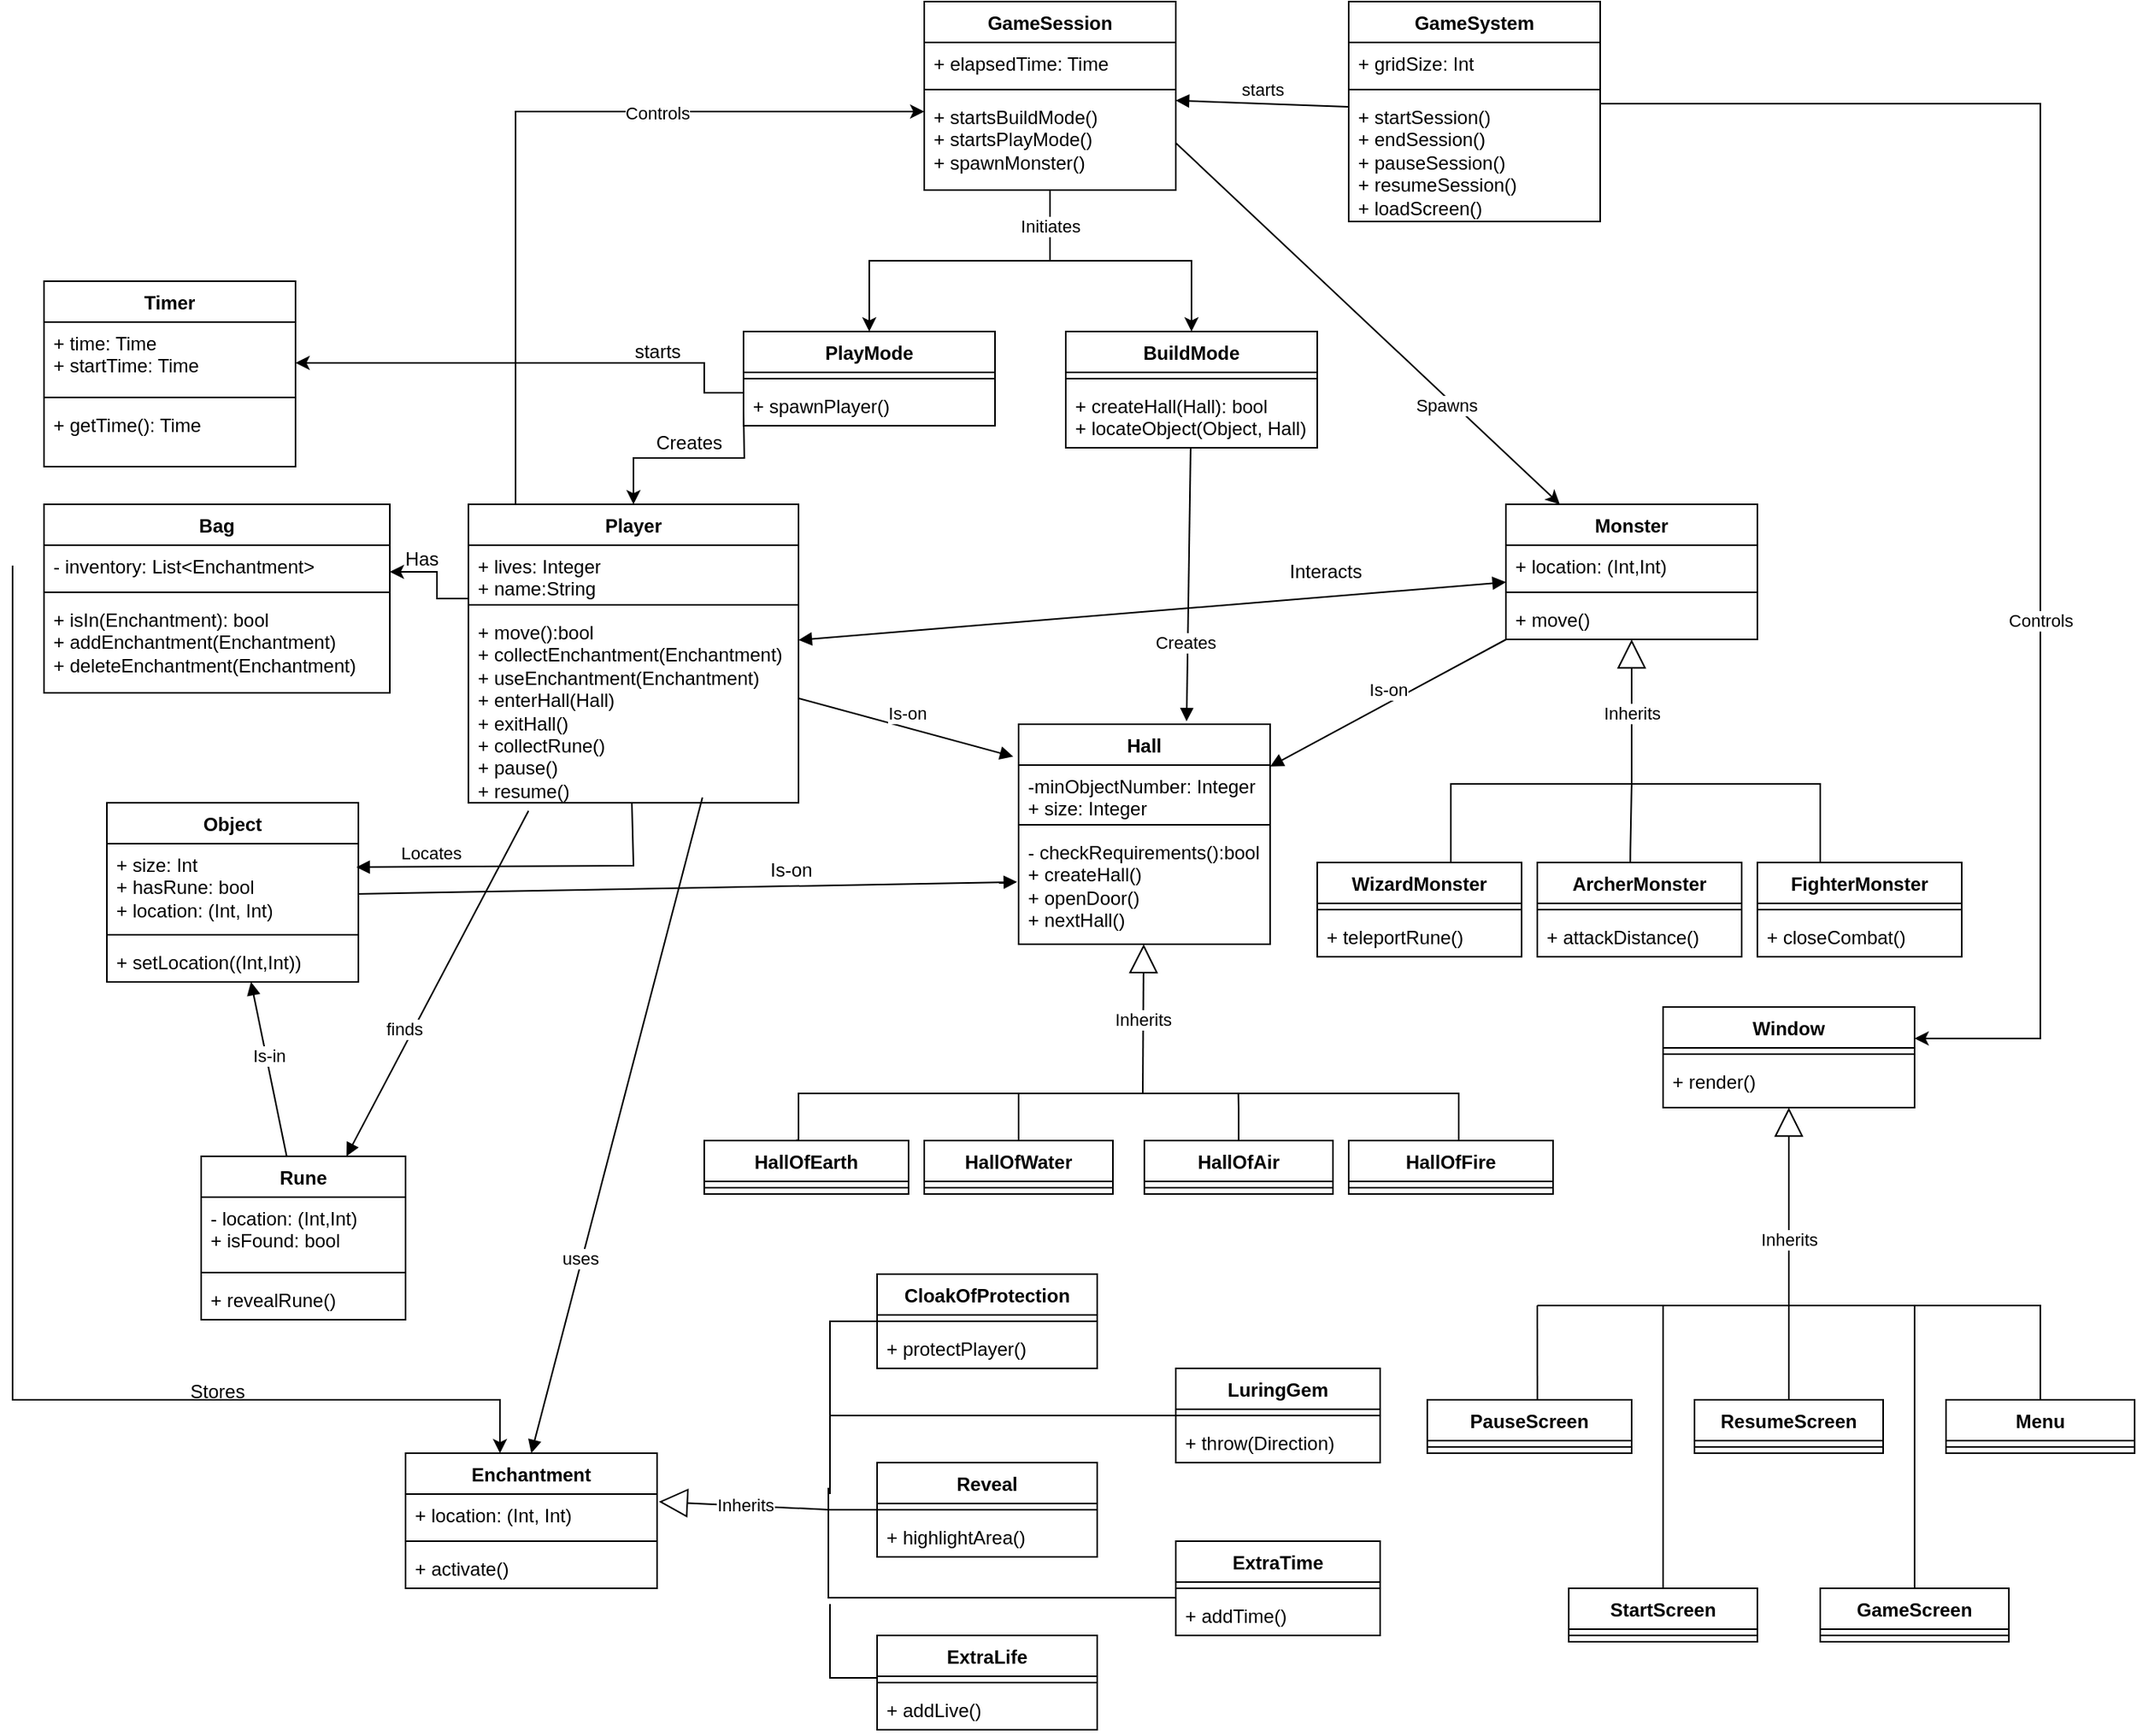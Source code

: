 <mxfile version="25.0.3">
  <diagram name="Page-1" id="9f46799a-70d6-7492-0946-bef42562c5a5">
    <mxGraphModel dx="2887" dy="1667" grid="1" gridSize="10" guides="1" tooltips="1" connect="1" arrows="1" fold="1" page="1" pageScale="1" pageWidth="1100" pageHeight="850" background="none" math="0" shadow="0">
      <root>
        <mxCell id="0" />
        <mxCell id="1" parent="0" />
        <mxCell id="AxBF0fJacWnvSCmnYwC2-1" style="edgeStyle=orthogonalEdgeStyle;rounded=0;orthogonalLoop=1;jettySize=auto;html=1;" parent="1" source="0LBr4oKYjyi-ZcPvjmem-1" target="AxBF0fJacWnvSCmnYwC2-2" edge="1">
          <mxGeometry relative="1" as="geometry">
            <mxPoint x="1040" y="450" as="targetPoint" />
            <Array as="points">
              <mxPoint x="1040" y="-245" />
              <mxPoint x="1040" y="350" />
            </Array>
          </mxGeometry>
        </mxCell>
        <mxCell id="AxBF0fJacWnvSCmnYwC2-6" value="Controls" style="edgeLabel;html=1;align=center;verticalAlign=middle;resizable=0;points=[];" parent="AxBF0fJacWnvSCmnYwC2-1" vertex="1" connectable="0">
          <mxGeometry x="0.274" relative="1" as="geometry">
            <mxPoint as="offset" />
          </mxGeometry>
        </mxCell>
        <mxCell id="0LBr4oKYjyi-ZcPvjmem-1" value="GameSystem&lt;div&gt;&lt;br&gt;&lt;/div&gt;" style="swimlane;fontStyle=1;align=center;verticalAlign=top;childLayout=stackLayout;horizontal=1;startSize=26;horizontalStack=0;resizeParent=1;resizeParentMax=0;resizeLast=0;collapsible=1;marginBottom=0;whiteSpace=wrap;html=1;" parent="1" vertex="1">
          <mxGeometry x="600" y="-310" width="160" height="140" as="geometry" />
        </mxCell>
        <mxCell id="0LBr4oKYjyi-ZcPvjmem-2" value="+ gridSize: Int" style="text;strokeColor=none;fillColor=none;align=left;verticalAlign=top;spacingLeft=4;spacingRight=4;overflow=hidden;rotatable=0;points=[[0,0.5],[1,0.5]];portConstraint=eastwest;whiteSpace=wrap;html=1;" parent="0LBr4oKYjyi-ZcPvjmem-1" vertex="1">
          <mxGeometry y="26" width="160" height="26" as="geometry" />
        </mxCell>
        <mxCell id="0LBr4oKYjyi-ZcPvjmem-3" value="" style="line;strokeWidth=1;fillColor=none;align=left;verticalAlign=middle;spacingTop=-1;spacingLeft=3;spacingRight=3;rotatable=0;labelPosition=right;points=[];portConstraint=eastwest;strokeColor=inherit;" parent="0LBr4oKYjyi-ZcPvjmem-1" vertex="1">
          <mxGeometry y="52" width="160" height="8" as="geometry" />
        </mxCell>
        <mxCell id="0LBr4oKYjyi-ZcPvjmem-4" value="+ startSession()&lt;div&gt;+ endSession()&lt;/div&gt;&lt;div&gt;+ pauseSession()&lt;/div&gt;&lt;div&gt;+ resumeSession()&lt;/div&gt;&lt;div&gt;+ loadScreen()&lt;/div&gt;&lt;div&gt;&lt;br&gt;&lt;/div&gt;" style="text;strokeColor=none;fillColor=none;align=left;verticalAlign=top;spacingLeft=4;spacingRight=4;overflow=hidden;rotatable=0;points=[[0,0.5],[1,0.5]];portConstraint=eastwest;whiteSpace=wrap;html=1;" parent="0LBr4oKYjyi-ZcPvjmem-1" vertex="1">
          <mxGeometry y="60" width="160" height="80" as="geometry" />
        </mxCell>
        <mxCell id="dYHW8AKivH5f2gwI4vHP-78" style="edgeStyle=orthogonalEdgeStyle;rounded=0;orthogonalLoop=1;jettySize=auto;html=1;" parent="1" source="0LBr4oKYjyi-ZcPvjmem-5" target="dYHW8AKivH5f2gwI4vHP-74" edge="1">
          <mxGeometry relative="1" as="geometry" />
        </mxCell>
        <mxCell id="0LBr4oKYjyi-ZcPvjmem-5" value="&lt;div&gt;GameSession&lt;/div&gt;&lt;div&gt;&lt;br&gt;&lt;/div&gt;" style="swimlane;fontStyle=1;align=center;verticalAlign=top;childLayout=stackLayout;horizontal=1;startSize=26;horizontalStack=0;resizeParent=1;resizeParentMax=0;resizeLast=0;collapsible=1;marginBottom=0;whiteSpace=wrap;html=1;" parent="1" vertex="1">
          <mxGeometry x="330" y="-310" width="160" height="120" as="geometry" />
        </mxCell>
        <mxCell id="0LBr4oKYjyi-ZcPvjmem-6" value="+ elapsedTime: Time" style="text;strokeColor=none;fillColor=none;align=left;verticalAlign=top;spacingLeft=4;spacingRight=4;overflow=hidden;rotatable=0;points=[[0,0.5],[1,0.5]];portConstraint=eastwest;whiteSpace=wrap;html=1;" parent="0LBr4oKYjyi-ZcPvjmem-5" vertex="1">
          <mxGeometry y="26" width="160" height="26" as="geometry" />
        </mxCell>
        <mxCell id="0LBr4oKYjyi-ZcPvjmem-7" value="" style="line;strokeWidth=1;fillColor=none;align=left;verticalAlign=middle;spacingTop=-1;spacingLeft=3;spacingRight=3;rotatable=0;labelPosition=right;points=[];portConstraint=eastwest;strokeColor=inherit;" parent="0LBr4oKYjyi-ZcPvjmem-5" vertex="1">
          <mxGeometry y="52" width="160" height="8" as="geometry" />
        </mxCell>
        <mxCell id="0LBr4oKYjyi-ZcPvjmem-8" value="+ startsBuildMode()&lt;div&gt;+ startsPlayMode()&lt;/div&gt;&lt;div&gt;+ spawnMonster()&lt;br&gt;&lt;div&gt;&lt;br&gt;&lt;/div&gt;&lt;/div&gt;" style="text;strokeColor=none;fillColor=none;align=left;verticalAlign=top;spacingLeft=4;spacingRight=4;overflow=hidden;rotatable=0;points=[[0,0.5],[1,0.5]];portConstraint=eastwest;whiteSpace=wrap;html=1;" parent="0LBr4oKYjyi-ZcPvjmem-5" vertex="1">
          <mxGeometry y="60" width="160" height="60" as="geometry" />
        </mxCell>
        <mxCell id="dYHW8AKivH5f2gwI4vHP-67" style="edgeStyle=orthogonalEdgeStyle;rounded=0;orthogonalLoop=1;jettySize=auto;html=1;" parent="1" source="0LBr4oKYjyi-ZcPvjmem-9" target="dYHW8AKivH5f2gwI4vHP-63" edge="1">
          <mxGeometry relative="1" as="geometry">
            <Array as="points">
              <mxPoint x="20" y="70" />
              <mxPoint x="20" y="53" />
            </Array>
          </mxGeometry>
        </mxCell>
        <mxCell id="SF-zIYSjOWvMyct3AIGl-5" style="edgeStyle=orthogonalEdgeStyle;rounded=0;orthogonalLoop=1;jettySize=auto;html=1;exitX=0;exitY=0;exitDx=0;exitDy=0;" parent="1" source="0LBr4oKYjyi-ZcPvjmem-9" target="0LBr4oKYjyi-ZcPvjmem-5" edge="1">
          <mxGeometry relative="1" as="geometry">
            <mxPoint x="190" y="-240" as="targetPoint" />
            <Array as="points">
              <mxPoint x="70" y="10" />
              <mxPoint x="70" y="-240" />
            </Array>
          </mxGeometry>
        </mxCell>
        <mxCell id="SF-zIYSjOWvMyct3AIGl-6" value="Controls" style="edgeLabel;html=1;align=center;verticalAlign=middle;resizable=0;points=[];" parent="SF-zIYSjOWvMyct3AIGl-5" vertex="1" connectable="0">
          <mxGeometry x="0.371" y="-1" relative="1" as="geometry">
            <mxPoint as="offset" />
          </mxGeometry>
        </mxCell>
        <mxCell id="0LBr4oKYjyi-ZcPvjmem-9" value="&lt;div&gt;Player&lt;/div&gt;" style="swimlane;fontStyle=1;align=center;verticalAlign=top;childLayout=stackLayout;horizontal=1;startSize=26;horizontalStack=0;resizeParent=1;resizeParentMax=0;resizeLast=0;collapsible=1;marginBottom=0;whiteSpace=wrap;html=1;" parent="1" vertex="1">
          <mxGeometry x="40" y="10" width="210" height="190" as="geometry" />
        </mxCell>
        <mxCell id="0LBr4oKYjyi-ZcPvjmem-10" value="+ lives: Integer&lt;div&gt;+ name:String&lt;/div&gt;" style="text;strokeColor=none;fillColor=none;align=left;verticalAlign=top;spacingLeft=4;spacingRight=4;overflow=hidden;rotatable=0;points=[[0,0.5],[1,0.5]];portConstraint=eastwest;whiteSpace=wrap;html=1;" parent="0LBr4oKYjyi-ZcPvjmem-9" vertex="1">
          <mxGeometry y="26" width="210" height="34" as="geometry" />
        </mxCell>
        <mxCell id="0LBr4oKYjyi-ZcPvjmem-11" value="" style="line;strokeWidth=1;fillColor=none;align=left;verticalAlign=middle;spacingTop=-1;spacingLeft=3;spacingRight=3;rotatable=0;labelPosition=right;points=[];portConstraint=eastwest;strokeColor=inherit;" parent="0LBr4oKYjyi-ZcPvjmem-9" vertex="1">
          <mxGeometry y="60" width="210" height="8" as="geometry" />
        </mxCell>
        <mxCell id="0LBr4oKYjyi-ZcPvjmem-12" value="+ move():bool&lt;div&gt;+ collectEnchantment(Enchantment)&lt;/div&gt;&lt;div&gt;+ useEnchantment(Enchantment)&lt;/div&gt;&lt;div&gt;+ enterHall(Hall)&lt;/div&gt;&lt;div&gt;+ exitHall()&lt;/div&gt;&lt;div&gt;+ collectRune()&lt;/div&gt;&lt;div&gt;+ pause()&lt;/div&gt;&lt;div&gt;+ resume()&lt;/div&gt;" style="text;strokeColor=none;fillColor=none;align=left;verticalAlign=top;spacingLeft=4;spacingRight=4;overflow=hidden;rotatable=0;points=[[0,0.5],[1,0.5]];portConstraint=eastwest;whiteSpace=wrap;html=1;" parent="0LBr4oKYjyi-ZcPvjmem-9" vertex="1">
          <mxGeometry y="68" width="210" height="122" as="geometry" />
        </mxCell>
        <mxCell id="0LBr4oKYjyi-ZcPvjmem-13" value="&lt;div&gt;Monster&lt;/div&gt;" style="swimlane;fontStyle=1;align=center;verticalAlign=top;childLayout=stackLayout;horizontal=1;startSize=26;horizontalStack=0;resizeParent=1;resizeParentMax=0;resizeLast=0;collapsible=1;marginBottom=0;whiteSpace=wrap;html=1;" parent="1" vertex="1">
          <mxGeometry x="700" y="10" width="160" height="86" as="geometry" />
        </mxCell>
        <mxCell id="0LBr4oKYjyi-ZcPvjmem-14" value="+ location: (Int,Int)" style="text;strokeColor=none;fillColor=none;align=left;verticalAlign=top;spacingLeft=4;spacingRight=4;overflow=hidden;rotatable=0;points=[[0,0.5],[1,0.5]];portConstraint=eastwest;whiteSpace=wrap;html=1;" parent="0LBr4oKYjyi-ZcPvjmem-13" vertex="1">
          <mxGeometry y="26" width="160" height="26" as="geometry" />
        </mxCell>
        <mxCell id="0LBr4oKYjyi-ZcPvjmem-15" value="" style="line;strokeWidth=1;fillColor=none;align=left;verticalAlign=middle;spacingTop=-1;spacingLeft=3;spacingRight=3;rotatable=0;labelPosition=right;points=[];portConstraint=eastwest;strokeColor=inherit;" parent="0LBr4oKYjyi-ZcPvjmem-13" vertex="1">
          <mxGeometry y="52" width="160" height="8" as="geometry" />
        </mxCell>
        <mxCell id="0LBr4oKYjyi-ZcPvjmem-16" value="+ move()" style="text;strokeColor=none;fillColor=none;align=left;verticalAlign=top;spacingLeft=4;spacingRight=4;overflow=hidden;rotatable=0;points=[[0,0.5],[1,0.5]];portConstraint=eastwest;whiteSpace=wrap;html=1;" parent="0LBr4oKYjyi-ZcPvjmem-13" vertex="1">
          <mxGeometry y="60" width="160" height="26" as="geometry" />
        </mxCell>
        <mxCell id="0LBr4oKYjyi-ZcPvjmem-17" value="&lt;div&gt;ArcherMonster&lt;/div&gt;&lt;div&gt;&lt;br&gt;&lt;/div&gt;" style="swimlane;fontStyle=1;align=center;verticalAlign=top;childLayout=stackLayout;horizontal=1;startSize=26;horizontalStack=0;resizeParent=1;resizeParentMax=0;resizeLast=0;collapsible=1;marginBottom=0;whiteSpace=wrap;html=1;" parent="1" vertex="1">
          <mxGeometry x="720" y="238" width="130" height="60" as="geometry" />
        </mxCell>
        <mxCell id="0LBr4oKYjyi-ZcPvjmem-19" value="" style="line;strokeWidth=1;fillColor=none;align=left;verticalAlign=middle;spacingTop=-1;spacingLeft=3;spacingRight=3;rotatable=0;labelPosition=right;points=[];portConstraint=eastwest;strokeColor=inherit;" parent="0LBr4oKYjyi-ZcPvjmem-17" vertex="1">
          <mxGeometry y="26" width="130" height="8" as="geometry" />
        </mxCell>
        <mxCell id="0LBr4oKYjyi-ZcPvjmem-20" value="+ attackDistance()" style="text;strokeColor=none;fillColor=none;align=left;verticalAlign=top;spacingLeft=4;spacingRight=4;overflow=hidden;rotatable=0;points=[[0,0.5],[1,0.5]];portConstraint=eastwest;whiteSpace=wrap;html=1;" parent="0LBr4oKYjyi-ZcPvjmem-17" vertex="1">
          <mxGeometry y="34" width="130" height="26" as="geometry" />
        </mxCell>
        <mxCell id="0LBr4oKYjyi-ZcPvjmem-21" value="&lt;div&gt;FighterMonster&lt;/div&gt;&lt;div&gt;&lt;span style=&quot;color: rgba(0, 0, 0, 0); font-family: monospace; font-size: 0px; font-weight: 400; text-align: start; text-wrap-mode: nowrap;&quot;&gt;%3CmxGraphModel%3E%3Croot%3E%3CmxCell%20id%3D%220%22%2F%3E%3CmxCell%20id%3D%221%22%20parent%3D%220%22%2F%3E%3CmxCell%20id%3D%222%22%20value%3D%22GameEngine%26lt%3Bdiv%26gt%3B%26lt%3Bbr%26gt%3B%26lt%3B%2Fdiv%26gt%3B%22%20style%3D%22swimlane%3BfontStyle%3D1%3Balign%3Dcenter%3BverticalAlign%3Dtop%3BchildLayout%3DstackLayout%3Bhorizontal%3D1%3BstartSize%3D26%3BhorizontalStack%3D0%3BresizeParent%3D1%3BresizeParentMax%3D0%3BresizeLast%3D0%3Bcollapsible%3D1%3BmarginBottom%3D0%3BwhiteSpace%3Dwrap%3Bhtml%3D1%3B%22%20vertex%3D%221%22%20parent%3D%221%22%3E%3CmxGeometry%20x%3D%22460%22%20y%3D%22339%22%20width%3D%22160%22%20height%3D%2286%22%20as%3D%22geometry%22%2F%3E%3C%2FmxCell%3E%3CmxCell%20id%3D%223%22%20value%3D%22%2B%20field%3A%20type%22%20style%3D%22text%3BstrokeColor%3Dnone%3BfillColor%3Dnone%3Balign%3Dleft%3BverticalAlign%3Dtop%3BspacingLeft%3D4%3BspacingRight%3D4%3Boverflow%3Dhidden%3Brotatable%3D0%3Bpoints%3D%5B%5B0%2C0.5%5D%2C%5B1%2C0.5%5D%5D%3BportConstraint%3Deastwest%3BwhiteSpace%3Dwrap%3Bhtml%3D1%3B%22%20vertex%3D%221%22%20parent%3D%222%22%3E%3CmxGeometry%20y%3D%2226%22%20width%3D%22160%22%20height%3D%2226%22%20as%3D%22geometry%22%2F%3E%3C%2FmxCell%3E%3CmxCell%20id%3D%224%22%20value%3D%22%22%20style%3D%22line%3BstrokeWidth%3D1%3BfillColor%3Dnone%3Balign%3Dleft%3BverticalAlign%3Dmiddle%3BspacingTop%3D-1%3BspacingLeft%3D3%3BspacingRight%3D3%3Brotatable%3D0%3BlabelPosition%3Dright%3Bpoints%3D%5B%5D%3BportConstraint%3Deastwest%3BstrokeColor%3Dinherit%3B%22%20vertex%3D%221%22%20parent%3D%222%22%3E%3CmxGeometry%20y%3D%2252%22%20width%3D%22160%22%20height%3D%228%22%20as%3D%22geometry%22%2F%3E%3C%2FmxCell%3E%3CmxCell%20id%3D%225%22%20value%3D%22%2B%20method(type)%3A%20type%22%20style%3D%22text%3BstrokeColor%3Dnone%3BfillColor%3Dnone%3Balign%3Dleft%3BverticalAlign%3Dtop%3BspacingLeft%3D4%3BspacingRight%3D4%3Boverflow%3Dhidden%3Brotatable%3D0%3Bpoints%3D%5B%5B0%2C0.5%5D%2C%5B1%2C0.5%5D%5D%3BportConstraint%3Deastwest%3BwhiteSpace%3Dwrap%3Bhtml%3D1%3B%22%20vertex%3D%221%22%20parent%3D%222%22%3E%3CmxGeometry%20y%3D%2260%22%20width%3D%22160%22%20height%3D%2226%22%20as%3D%22geometry%22%2F%3E%3C%2FmxCell%3E%3C%2Froot%3E%3C%2FmxGraphModel%3E&lt;/span&gt;&lt;/div&gt;" style="swimlane;fontStyle=1;align=center;verticalAlign=top;childLayout=stackLayout;horizontal=1;startSize=26;horizontalStack=0;resizeParent=1;resizeParentMax=0;resizeLast=0;collapsible=1;marginBottom=0;whiteSpace=wrap;html=1;" parent="1" vertex="1">
          <mxGeometry x="860" y="238" width="130" height="60" as="geometry" />
        </mxCell>
        <mxCell id="0LBr4oKYjyi-ZcPvjmem-23" value="" style="line;strokeWidth=1;fillColor=none;align=left;verticalAlign=middle;spacingTop=-1;spacingLeft=3;spacingRight=3;rotatable=0;labelPosition=right;points=[];portConstraint=eastwest;strokeColor=inherit;" parent="0LBr4oKYjyi-ZcPvjmem-21" vertex="1">
          <mxGeometry y="26" width="130" height="8" as="geometry" />
        </mxCell>
        <mxCell id="0LBr4oKYjyi-ZcPvjmem-24" value="+ closeCombat()" style="text;strokeColor=none;fillColor=none;align=left;verticalAlign=top;spacingLeft=4;spacingRight=4;overflow=hidden;rotatable=0;points=[[0,0.5],[1,0.5]];portConstraint=eastwest;whiteSpace=wrap;html=1;" parent="0LBr4oKYjyi-ZcPvjmem-21" vertex="1">
          <mxGeometry y="34" width="130" height="26" as="geometry" />
        </mxCell>
        <mxCell id="0LBr4oKYjyi-ZcPvjmem-25" value="&lt;div&gt;WizardMonster&lt;/div&gt;&lt;div&gt;&lt;br&gt;&lt;/div&gt;" style="swimlane;fontStyle=1;align=center;verticalAlign=top;childLayout=stackLayout;horizontal=1;startSize=26;horizontalStack=0;resizeParent=1;resizeParentMax=0;resizeLast=0;collapsible=1;marginBottom=0;whiteSpace=wrap;html=1;" parent="1" vertex="1">
          <mxGeometry x="580" y="238" width="130" height="60" as="geometry" />
        </mxCell>
        <mxCell id="0LBr4oKYjyi-ZcPvjmem-27" value="" style="line;strokeWidth=1;fillColor=none;align=left;verticalAlign=middle;spacingTop=-1;spacingLeft=3;spacingRight=3;rotatable=0;labelPosition=right;points=[];portConstraint=eastwest;strokeColor=inherit;" parent="0LBr4oKYjyi-ZcPvjmem-25" vertex="1">
          <mxGeometry y="26" width="130" height="8" as="geometry" />
        </mxCell>
        <mxCell id="0LBr4oKYjyi-ZcPvjmem-28" value="+ teleportRune()" style="text;strokeColor=none;fillColor=none;align=left;verticalAlign=top;spacingLeft=4;spacingRight=4;overflow=hidden;rotatable=0;points=[[0,0.5],[1,0.5]];portConstraint=eastwest;whiteSpace=wrap;html=1;" parent="0LBr4oKYjyi-ZcPvjmem-25" vertex="1">
          <mxGeometry y="34" width="130" height="26" as="geometry" />
        </mxCell>
        <mxCell id="0LBr4oKYjyi-ZcPvjmem-29" value="&lt;div&gt;Rune&lt;/div&gt;" style="swimlane;fontStyle=1;align=center;verticalAlign=top;childLayout=stackLayout;horizontal=1;startSize=26;horizontalStack=0;resizeParent=1;resizeParentMax=0;resizeLast=0;collapsible=1;marginBottom=0;whiteSpace=wrap;html=1;" parent="1" vertex="1">
          <mxGeometry x="-130" y="425" width="130" height="104" as="geometry" />
        </mxCell>
        <mxCell id="0LBr4oKYjyi-ZcPvjmem-30" value="&lt;div&gt;&lt;span style=&quot;background-color: initial;&quot;&gt;- location: (Int,Int)&lt;/span&gt;&lt;/div&gt;&lt;div&gt;&lt;span style=&quot;background-color: initial;&quot;&gt;+&amp;nbsp;&lt;/span&gt;&lt;span style=&quot;background-color: initial;&quot;&gt;isFound: bool&lt;/span&gt;&lt;/div&gt;" style="text;strokeColor=none;fillColor=none;align=left;verticalAlign=top;spacingLeft=4;spacingRight=4;overflow=hidden;rotatable=0;points=[[0,0.5],[1,0.5]];portConstraint=eastwest;whiteSpace=wrap;html=1;" parent="0LBr4oKYjyi-ZcPvjmem-29" vertex="1">
          <mxGeometry y="26" width="130" height="44" as="geometry" />
        </mxCell>
        <mxCell id="0LBr4oKYjyi-ZcPvjmem-31" value="" style="line;strokeWidth=1;fillColor=none;align=left;verticalAlign=middle;spacingTop=-1;spacingLeft=3;spacingRight=3;rotatable=0;labelPosition=right;points=[];portConstraint=eastwest;strokeColor=inherit;" parent="0LBr4oKYjyi-ZcPvjmem-29" vertex="1">
          <mxGeometry y="70" width="130" height="8" as="geometry" />
        </mxCell>
        <mxCell id="0LBr4oKYjyi-ZcPvjmem-32" value="+ revealRune()" style="text;strokeColor=none;fillColor=none;align=left;verticalAlign=top;spacingLeft=4;spacingRight=4;overflow=hidden;rotatable=0;points=[[0,0.5],[1,0.5]];portConstraint=eastwest;whiteSpace=wrap;html=1;" parent="0LBr4oKYjyi-ZcPvjmem-29" vertex="1">
          <mxGeometry y="78" width="130" height="26" as="geometry" />
        </mxCell>
        <mxCell id="0LBr4oKYjyi-ZcPvjmem-33" value="&lt;div&gt;Enchantment&lt;/div&gt;" style="swimlane;fontStyle=1;align=center;verticalAlign=top;childLayout=stackLayout;horizontal=1;startSize=26;horizontalStack=0;resizeParent=1;resizeParentMax=0;resizeLast=0;collapsible=1;marginBottom=0;whiteSpace=wrap;html=1;" parent="1" vertex="1">
          <mxGeometry y="614" width="160" height="86" as="geometry" />
        </mxCell>
        <mxCell id="0LBr4oKYjyi-ZcPvjmem-34" value="+ location: (Int, Int)" style="text;strokeColor=none;fillColor=none;align=left;verticalAlign=top;spacingLeft=4;spacingRight=4;overflow=hidden;rotatable=0;points=[[0,0.5],[1,0.5]];portConstraint=eastwest;whiteSpace=wrap;html=1;" parent="0LBr4oKYjyi-ZcPvjmem-33" vertex="1">
          <mxGeometry y="26" width="160" height="26" as="geometry" />
        </mxCell>
        <mxCell id="0LBr4oKYjyi-ZcPvjmem-35" value="" style="line;strokeWidth=1;fillColor=none;align=left;verticalAlign=middle;spacingTop=-1;spacingLeft=3;spacingRight=3;rotatable=0;labelPosition=right;points=[];portConstraint=eastwest;strokeColor=inherit;" parent="0LBr4oKYjyi-ZcPvjmem-33" vertex="1">
          <mxGeometry y="52" width="160" height="8" as="geometry" />
        </mxCell>
        <mxCell id="0LBr4oKYjyi-ZcPvjmem-36" value="+ activate()" style="text;strokeColor=none;fillColor=none;align=left;verticalAlign=top;spacingLeft=4;spacingRight=4;overflow=hidden;rotatable=0;points=[[0,0.5],[1,0.5]];portConstraint=eastwest;whiteSpace=wrap;html=1;" parent="0LBr4oKYjyi-ZcPvjmem-33" vertex="1">
          <mxGeometry y="60" width="160" height="26" as="geometry" />
        </mxCell>
        <mxCell id="0LBr4oKYjyi-ZcPvjmem-37" value="Reveal" style="swimlane;fontStyle=1;align=center;verticalAlign=top;childLayout=stackLayout;horizontal=1;startSize=26;horizontalStack=0;resizeParent=1;resizeParentMax=0;resizeLast=0;collapsible=1;marginBottom=0;whiteSpace=wrap;html=1;" parent="1" vertex="1">
          <mxGeometry x="300" y="620" width="140" height="60" as="geometry" />
        </mxCell>
        <mxCell id="0LBr4oKYjyi-ZcPvjmem-39" value="" style="line;strokeWidth=1;fillColor=none;align=left;verticalAlign=middle;spacingTop=-1;spacingLeft=3;spacingRight=3;rotatable=0;labelPosition=right;points=[];portConstraint=eastwest;strokeColor=inherit;" parent="0LBr4oKYjyi-ZcPvjmem-37" vertex="1">
          <mxGeometry y="26" width="140" height="8" as="geometry" />
        </mxCell>
        <mxCell id="0LBr4oKYjyi-ZcPvjmem-40" value="+ highlightArea()" style="text;strokeColor=none;fillColor=none;align=left;verticalAlign=top;spacingLeft=4;spacingRight=4;overflow=hidden;rotatable=0;points=[[0,0.5],[1,0.5]];portConstraint=eastwest;whiteSpace=wrap;html=1;" parent="0LBr4oKYjyi-ZcPvjmem-37" vertex="1">
          <mxGeometry y="34" width="140" height="26" as="geometry" />
        </mxCell>
        <mxCell id="0LBr4oKYjyi-ZcPvjmem-41" value="&lt;div&gt;ExtraTime&lt;/div&gt;" style="swimlane;fontStyle=1;align=center;verticalAlign=top;childLayout=stackLayout;horizontal=1;startSize=26;horizontalStack=0;resizeParent=1;resizeParentMax=0;resizeLast=0;collapsible=1;marginBottom=0;whiteSpace=wrap;html=1;" parent="1" vertex="1">
          <mxGeometry x="490" y="670" width="130" height="60" as="geometry" />
        </mxCell>
        <mxCell id="0LBr4oKYjyi-ZcPvjmem-43" value="" style="line;strokeWidth=1;fillColor=none;align=left;verticalAlign=middle;spacingTop=-1;spacingLeft=3;spacingRight=3;rotatable=0;labelPosition=right;points=[];portConstraint=eastwest;strokeColor=inherit;" parent="0LBr4oKYjyi-ZcPvjmem-41" vertex="1">
          <mxGeometry y="26" width="130" height="8" as="geometry" />
        </mxCell>
        <mxCell id="0LBr4oKYjyi-ZcPvjmem-44" value="+ addTime()" style="text;strokeColor=none;fillColor=none;align=left;verticalAlign=top;spacingLeft=4;spacingRight=4;overflow=hidden;rotatable=0;points=[[0,0.5],[1,0.5]];portConstraint=eastwest;whiteSpace=wrap;html=1;" parent="0LBr4oKYjyi-ZcPvjmem-41" vertex="1">
          <mxGeometry y="34" width="130" height="26" as="geometry" />
        </mxCell>
        <mxCell id="0LBr4oKYjyi-ZcPvjmem-45" value="&lt;div&gt;ExtraLife&lt;/div&gt;" style="swimlane;fontStyle=1;align=center;verticalAlign=top;childLayout=stackLayout;horizontal=1;startSize=26;horizontalStack=0;resizeParent=1;resizeParentMax=0;resizeLast=0;collapsible=1;marginBottom=0;whiteSpace=wrap;html=1;" parent="1" vertex="1">
          <mxGeometry x="300" y="730" width="140" height="60" as="geometry" />
        </mxCell>
        <mxCell id="0LBr4oKYjyi-ZcPvjmem-47" value="" style="line;strokeWidth=1;fillColor=none;align=left;verticalAlign=middle;spacingTop=-1;spacingLeft=3;spacingRight=3;rotatable=0;labelPosition=right;points=[];portConstraint=eastwest;strokeColor=inherit;" parent="0LBr4oKYjyi-ZcPvjmem-45" vertex="1">
          <mxGeometry y="26" width="140" height="8" as="geometry" />
        </mxCell>
        <mxCell id="0LBr4oKYjyi-ZcPvjmem-48" value="+ addLive()" style="text;strokeColor=none;fillColor=none;align=left;verticalAlign=top;spacingLeft=4;spacingRight=4;overflow=hidden;rotatable=0;points=[[0,0.5],[1,0.5]];portConstraint=eastwest;whiteSpace=wrap;html=1;" parent="0LBr4oKYjyi-ZcPvjmem-45" vertex="1">
          <mxGeometry y="34" width="140" height="26" as="geometry" />
        </mxCell>
        <mxCell id="0LBr4oKYjyi-ZcPvjmem-49" value="&lt;div&gt;CloakOfProtection&lt;/div&gt;" style="swimlane;fontStyle=1;align=center;verticalAlign=top;childLayout=stackLayout;horizontal=1;startSize=26;horizontalStack=0;resizeParent=1;resizeParentMax=0;resizeLast=0;collapsible=1;marginBottom=0;whiteSpace=wrap;html=1;" parent="1" vertex="1">
          <mxGeometry x="300" y="500" width="140" height="60" as="geometry" />
        </mxCell>
        <mxCell id="0LBr4oKYjyi-ZcPvjmem-51" value="" style="line;strokeWidth=1;fillColor=none;align=left;verticalAlign=middle;spacingTop=-1;spacingLeft=3;spacingRight=3;rotatable=0;labelPosition=right;points=[];portConstraint=eastwest;strokeColor=inherit;" parent="0LBr4oKYjyi-ZcPvjmem-49" vertex="1">
          <mxGeometry y="26" width="140" height="8" as="geometry" />
        </mxCell>
        <mxCell id="0LBr4oKYjyi-ZcPvjmem-52" value="+ protectPlayer()" style="text;strokeColor=none;fillColor=none;align=left;verticalAlign=top;spacingLeft=4;spacingRight=4;overflow=hidden;rotatable=0;points=[[0,0.5],[1,0.5]];portConstraint=eastwest;whiteSpace=wrap;html=1;" parent="0LBr4oKYjyi-ZcPvjmem-49" vertex="1">
          <mxGeometry y="34" width="140" height="26" as="geometry" />
        </mxCell>
        <mxCell id="0LBr4oKYjyi-ZcPvjmem-53" value="&lt;div&gt;LuringGem&lt;/div&gt;&lt;div&gt;&lt;br&gt;&lt;/div&gt;" style="swimlane;fontStyle=1;align=center;verticalAlign=top;childLayout=stackLayout;horizontal=1;startSize=26;horizontalStack=0;resizeParent=1;resizeParentMax=0;resizeLast=0;collapsible=1;marginBottom=0;whiteSpace=wrap;html=1;" parent="1" vertex="1">
          <mxGeometry x="490" y="560" width="130" height="60" as="geometry" />
        </mxCell>
        <mxCell id="0LBr4oKYjyi-ZcPvjmem-55" value="" style="line;strokeWidth=1;fillColor=none;align=left;verticalAlign=middle;spacingTop=-1;spacingLeft=3;spacingRight=3;rotatable=0;labelPosition=right;points=[];portConstraint=eastwest;strokeColor=inherit;" parent="0LBr4oKYjyi-ZcPvjmem-53" vertex="1">
          <mxGeometry y="26" width="130" height="8" as="geometry" />
        </mxCell>
        <mxCell id="0LBr4oKYjyi-ZcPvjmem-56" value="+ throw(Direction)" style="text;strokeColor=none;fillColor=none;align=left;verticalAlign=top;spacingLeft=4;spacingRight=4;overflow=hidden;rotatable=0;points=[[0,0.5],[1,0.5]];portConstraint=eastwest;whiteSpace=wrap;html=1;" parent="0LBr4oKYjyi-ZcPvjmem-53" vertex="1">
          <mxGeometry y="34" width="130" height="26" as="geometry" />
        </mxCell>
        <mxCell id="0LBr4oKYjyi-ZcPvjmem-59" value="&lt;div&gt;Hall&lt;/div&gt;&lt;div&gt;&lt;br&gt;&lt;/div&gt;" style="swimlane;fontStyle=1;align=center;verticalAlign=top;childLayout=stackLayout;horizontal=1;startSize=26;horizontalStack=0;resizeParent=1;resizeParentMax=0;resizeLast=0;collapsible=1;marginBottom=0;whiteSpace=wrap;html=1;" parent="1" vertex="1">
          <mxGeometry x="390" y="150" width="160" height="140" as="geometry" />
        </mxCell>
        <mxCell id="0LBr4oKYjyi-ZcPvjmem-60" value="-minObjectNumber: Integer&lt;div&gt;+ size: Integer&lt;/div&gt;" style="text;strokeColor=none;fillColor=none;align=left;verticalAlign=top;spacingLeft=4;spacingRight=4;overflow=hidden;rotatable=0;points=[[0,0.5],[1,0.5]];portConstraint=eastwest;whiteSpace=wrap;html=1;" parent="0LBr4oKYjyi-ZcPvjmem-59" vertex="1">
          <mxGeometry y="26" width="160" height="34" as="geometry" />
        </mxCell>
        <mxCell id="0LBr4oKYjyi-ZcPvjmem-61" value="" style="line;strokeWidth=1;fillColor=none;align=left;verticalAlign=middle;spacingTop=-1;spacingLeft=3;spacingRight=3;rotatable=0;labelPosition=right;points=[];portConstraint=eastwest;strokeColor=inherit;" parent="0LBr4oKYjyi-ZcPvjmem-59" vertex="1">
          <mxGeometry y="60" width="160" height="8" as="geometry" />
        </mxCell>
        <mxCell id="0LBr4oKYjyi-ZcPvjmem-62" value="- checkRequirements():bool&lt;div&gt;+ createHall()&lt;/div&gt;&lt;div&gt;+ openDoor()&lt;/div&gt;&lt;div&gt;+ nextHall()&lt;/div&gt;" style="text;strokeColor=none;fillColor=none;align=left;verticalAlign=top;spacingLeft=4;spacingRight=4;overflow=hidden;rotatable=0;points=[[0,0.5],[1,0.5]];portConstraint=eastwest;whiteSpace=wrap;html=1;" parent="0LBr4oKYjyi-ZcPvjmem-59" vertex="1">
          <mxGeometry y="68" width="160" height="72" as="geometry" />
        </mxCell>
        <mxCell id="0LBr4oKYjyi-ZcPvjmem-63" value="&lt;div&gt;HallOfEarth&lt;/div&gt;" style="swimlane;fontStyle=1;align=center;verticalAlign=top;childLayout=stackLayout;horizontal=1;startSize=26;horizontalStack=0;resizeParent=1;resizeParentMax=0;resizeLast=0;collapsible=1;marginBottom=0;whiteSpace=wrap;html=1;" parent="1" vertex="1">
          <mxGeometry x="190" y="415" width="130" height="34" as="geometry" />
        </mxCell>
        <mxCell id="0LBr4oKYjyi-ZcPvjmem-65" value="" style="line;strokeWidth=1;fillColor=none;align=left;verticalAlign=middle;spacingTop=-1;spacingLeft=3;spacingRight=3;rotatable=0;labelPosition=right;points=[];portConstraint=eastwest;strokeColor=inherit;" parent="0LBr4oKYjyi-ZcPvjmem-63" vertex="1">
          <mxGeometry y="26" width="130" height="8" as="geometry" />
        </mxCell>
        <mxCell id="0LBr4oKYjyi-ZcPvjmem-67" value="&lt;div&gt;HallOfFire&lt;/div&gt;" style="swimlane;fontStyle=1;align=center;verticalAlign=top;childLayout=stackLayout;horizontal=1;startSize=26;horizontalStack=0;resizeParent=1;resizeParentMax=0;resizeLast=0;collapsible=1;marginBottom=0;whiteSpace=wrap;html=1;" parent="1" vertex="1">
          <mxGeometry x="600" y="415" width="130" height="34" as="geometry" />
        </mxCell>
        <mxCell id="0LBr4oKYjyi-ZcPvjmem-69" value="" style="line;strokeWidth=1;fillColor=none;align=left;verticalAlign=middle;spacingTop=-1;spacingLeft=3;spacingRight=3;rotatable=0;labelPosition=right;points=[];portConstraint=eastwest;strokeColor=inherit;" parent="0LBr4oKYjyi-ZcPvjmem-67" vertex="1">
          <mxGeometry y="26" width="130" height="8" as="geometry" />
        </mxCell>
        <mxCell id="0LBr4oKYjyi-ZcPvjmem-71" value="&lt;div&gt;HallOfWater&lt;/div&gt;" style="swimlane;fontStyle=1;align=center;verticalAlign=top;childLayout=stackLayout;horizontal=1;startSize=26;horizontalStack=0;resizeParent=1;resizeParentMax=0;resizeLast=0;collapsible=1;marginBottom=0;whiteSpace=wrap;html=1;" parent="1" vertex="1">
          <mxGeometry x="330" y="415" width="120" height="34" as="geometry" />
        </mxCell>
        <mxCell id="0LBr4oKYjyi-ZcPvjmem-73" value="" style="line;strokeWidth=1;fillColor=none;align=left;verticalAlign=middle;spacingTop=-1;spacingLeft=3;spacingRight=3;rotatable=0;labelPosition=right;points=[];portConstraint=eastwest;strokeColor=inherit;" parent="0LBr4oKYjyi-ZcPvjmem-71" vertex="1">
          <mxGeometry y="26" width="120" height="8" as="geometry" />
        </mxCell>
        <mxCell id="0LBr4oKYjyi-ZcPvjmem-75" value="HallOfAir" style="swimlane;fontStyle=1;align=center;verticalAlign=top;childLayout=stackLayout;horizontal=1;startSize=26;horizontalStack=0;resizeParent=1;resizeParentMax=0;resizeLast=0;collapsible=1;marginBottom=0;whiteSpace=wrap;html=1;" parent="1" vertex="1">
          <mxGeometry x="470" y="415" width="120" height="34" as="geometry" />
        </mxCell>
        <mxCell id="0LBr4oKYjyi-ZcPvjmem-77" value="" style="line;strokeWidth=1;fillColor=none;align=left;verticalAlign=middle;spacingTop=-1;spacingLeft=3;spacingRight=3;rotatable=0;labelPosition=right;points=[];portConstraint=eastwest;strokeColor=inherit;" parent="0LBr4oKYjyi-ZcPvjmem-75" vertex="1">
          <mxGeometry y="26" width="120" height="8" as="geometry" />
        </mxCell>
        <mxCell id="dYHW8AKivH5f2gwI4vHP-11" value="Inherits" style="endArrow=block;endSize=16;endFill=0;html=1;rounded=0;" parent="1" target="0LBr4oKYjyi-ZcPvjmem-13" edge="1">
          <mxGeometry width="160" relative="1" as="geometry">
            <mxPoint x="780" y="190" as="sourcePoint" />
            <mxPoint x="900" y="90" as="targetPoint" />
          </mxGeometry>
        </mxCell>
        <mxCell id="dYHW8AKivH5f2gwI4vHP-12" value="" style="endArrow=none;html=1;edgeStyle=orthogonalEdgeStyle;rounded=0;exitX=0.5;exitY=0;exitDx=0;exitDy=0;" parent="1" source="0LBr4oKYjyi-ZcPvjmem-25" edge="1">
          <mxGeometry relative="1" as="geometry">
            <mxPoint x="150" y="188" as="sourcePoint" />
            <mxPoint x="780" y="188" as="targetPoint" />
            <Array as="points">
              <mxPoint x="665" y="188" />
            </Array>
          </mxGeometry>
        </mxCell>
        <mxCell id="dYHW8AKivH5f2gwI4vHP-14" value="" style="endArrow=none;html=1;edgeStyle=orthogonalEdgeStyle;rounded=0;exitX=0.455;exitY=0;exitDx=0;exitDy=0;exitPerimeter=0;" parent="1" source="0LBr4oKYjyi-ZcPvjmem-17" edge="1">
          <mxGeometry relative="1" as="geometry">
            <mxPoint x="690" y="208" as="sourcePoint" />
            <mxPoint x="780" y="188" as="targetPoint" />
            <Array as="points">
              <mxPoint x="779" y="230" />
              <mxPoint x="780" y="230" />
            </Array>
          </mxGeometry>
        </mxCell>
        <mxCell id="dYHW8AKivH5f2gwI4vHP-17" value="" style="endArrow=none;html=1;edgeStyle=orthogonalEdgeStyle;rounded=0;entryX=0.455;entryY=0;entryDx=0;entryDy=0;entryPerimeter=0;" parent="1" target="0LBr4oKYjyi-ZcPvjmem-21" edge="1">
          <mxGeometry relative="1" as="geometry">
            <mxPoint x="780" y="188" as="sourcePoint" />
            <mxPoint x="895" y="188" as="targetPoint" />
            <Array as="points">
              <mxPoint x="900" y="188" />
            </Array>
          </mxGeometry>
        </mxCell>
        <mxCell id="dYHW8AKivH5f2gwI4vHP-18" value="Inherits" style="endArrow=block;endSize=16;endFill=0;html=1;rounded=0;" parent="1" target="0LBr4oKYjyi-ZcPvjmem-59" edge="1">
          <mxGeometry width="160" relative="1" as="geometry">
            <mxPoint x="469" y="385" as="sourcePoint" />
            <mxPoint x="469.05" y="311" as="targetPoint" />
          </mxGeometry>
        </mxCell>
        <mxCell id="dYHW8AKivH5f2gwI4vHP-19" value="" style="endArrow=none;html=1;edgeStyle=orthogonalEdgeStyle;rounded=0;exitX=0.45;exitY=-0.009;exitDx=0;exitDy=0;exitPerimeter=0;" parent="1" source="0LBr4oKYjyi-ZcPvjmem-63" edge="1">
          <mxGeometry relative="1" as="geometry">
            <mxPoint x="249.95" y="395" as="sourcePoint" />
            <mxPoint x="470" y="385" as="targetPoint" />
            <Array as="points">
              <mxPoint x="250" y="414" />
              <mxPoint x="250" y="385" />
              <mxPoint x="470" y="385" />
            </Array>
          </mxGeometry>
        </mxCell>
        <mxCell id="dYHW8AKivH5f2gwI4vHP-20" value="" style="endArrow=none;html=1;edgeStyle=orthogonalEdgeStyle;rounded=0;" parent="1" edge="1">
          <mxGeometry relative="1" as="geometry">
            <mxPoint x="390" y="415" as="sourcePoint" />
            <mxPoint x="390.0" y="385" as="targetPoint" />
          </mxGeometry>
        </mxCell>
        <mxCell id="dYHW8AKivH5f2gwI4vHP-21" value="" style="endArrow=none;html=1;edgeStyle=orthogonalEdgeStyle;rounded=0;entryX=0.5;entryY=0;entryDx=0;entryDy=0;" parent="1" target="0LBr4oKYjyi-ZcPvjmem-67" edge="1">
          <mxGeometry relative="1" as="geometry">
            <mxPoint x="470" y="385" as="sourcePoint" />
            <mxPoint x="670" y="395" as="targetPoint" />
            <Array as="points">
              <mxPoint x="670" y="385" />
              <mxPoint x="670" y="415" />
            </Array>
          </mxGeometry>
        </mxCell>
        <mxCell id="dYHW8AKivH5f2gwI4vHP-22" value="" style="endArrow=none;html=1;edgeStyle=orthogonalEdgeStyle;rounded=0;exitX=0.5;exitY=0;exitDx=0;exitDy=0;" parent="1" source="0LBr4oKYjyi-ZcPvjmem-75" edge="1">
          <mxGeometry relative="1" as="geometry">
            <mxPoint x="529.9" y="411" as="sourcePoint" />
            <mxPoint x="529.81" y="385" as="targetPoint" />
            <Array as="points">
              <mxPoint x="530" y="395" />
            </Array>
          </mxGeometry>
        </mxCell>
        <mxCell id="dYHW8AKivH5f2gwI4vHP-24" value="Inherits" style="endArrow=block;endSize=16;endFill=0;html=1;rounded=0;entryX=1.007;entryY=0.187;entryDx=0;entryDy=0;entryPerimeter=0;" parent="1" target="0LBr4oKYjyi-ZcPvjmem-34" edge="1">
          <mxGeometry width="160" relative="1" as="geometry">
            <mxPoint x="270" y="650" as="sourcePoint" />
            <mxPoint x="270" y="670" as="targetPoint" />
          </mxGeometry>
        </mxCell>
        <mxCell id="dYHW8AKivH5f2gwI4vHP-25" value="" style="endArrow=none;html=1;edgeStyle=orthogonalEdgeStyle;rounded=0;" parent="1" edge="1">
          <mxGeometry relative="1" as="geometry">
            <mxPoint x="270" y="640" as="sourcePoint" />
            <mxPoint x="490" y="590" as="targetPoint" />
            <Array as="points">
              <mxPoint x="270" y="619" />
              <mxPoint x="270" y="590" />
              <mxPoint x="490" y="590" />
            </Array>
          </mxGeometry>
        </mxCell>
        <mxCell id="dYHW8AKivH5f2gwI4vHP-26" value="" style="endArrow=none;html=1;edgeStyle=orthogonalEdgeStyle;rounded=0;" parent="1" edge="1">
          <mxGeometry relative="1" as="geometry">
            <mxPoint x="269" y="636" as="sourcePoint" />
            <mxPoint x="490" y="706" as="targetPoint" />
            <Array as="points">
              <mxPoint x="269" y="706" />
            </Array>
          </mxGeometry>
        </mxCell>
        <mxCell id="dYHW8AKivH5f2gwI4vHP-28" value="" style="endArrow=none;html=1;edgeStyle=orthogonalEdgeStyle;rounded=0;" parent="1" target="0LBr4oKYjyi-ZcPvjmem-49" edge="1">
          <mxGeometry relative="1" as="geometry">
            <mxPoint x="270" y="600" as="sourcePoint" />
            <mxPoint x="280" y="530" as="targetPoint" />
            <Array as="points">
              <mxPoint x="270" y="580" />
              <mxPoint x="270" y="530" />
            </Array>
          </mxGeometry>
        </mxCell>
        <mxCell id="dYHW8AKivH5f2gwI4vHP-29" value="" style="endArrow=none;html=1;edgeStyle=orthogonalEdgeStyle;rounded=0;" parent="1" source="0LBr4oKYjyi-ZcPvjmem-45" edge="1">
          <mxGeometry relative="1" as="geometry">
            <mxPoint x="270" y="777" as="sourcePoint" />
            <mxPoint x="270" y="710" as="targetPoint" />
            <Array as="points">
              <mxPoint x="270" y="757" />
            </Array>
          </mxGeometry>
        </mxCell>
        <mxCell id="dYHW8AKivH5f2gwI4vHP-31" value="finds" style="html=1;verticalAlign=bottom;endArrow=block;curved=0;rounded=0;exitX=0.182;exitY=1.042;exitDx=0;exitDy=0;exitPerimeter=0;" parent="1" source="0LBr4oKYjyi-ZcPvjmem-12" target="0LBr4oKYjyi-ZcPvjmem-29" edge="1">
          <mxGeometry x="0.35" y="-1" width="80" relative="1" as="geometry">
            <mxPoint x="65" y="120" as="sourcePoint" />
            <mxPoint x="60" y="430" as="targetPoint" />
            <mxPoint as="offset" />
          </mxGeometry>
        </mxCell>
        <mxCell id="dYHW8AKivH5f2gwI4vHP-32" value="Interacts" style="text;html=1;align=center;verticalAlign=middle;resizable=0;points=[];autosize=1;strokeColor=none;fillColor=none;" parent="1" vertex="1">
          <mxGeometry x="550" y="38" width="70" height="30" as="geometry" />
        </mxCell>
        <mxCell id="dYHW8AKivH5f2gwI4vHP-33" value="" style="endArrow=block;startArrow=block;endFill=1;startFill=1;html=1;rounded=0;" parent="1" source="0LBr4oKYjyi-ZcPvjmem-9" target="0LBr4oKYjyi-ZcPvjmem-13" edge="1">
          <mxGeometry width="160" relative="1" as="geometry">
            <mxPoint x="200" y="52.41" as="sourcePoint" />
            <mxPoint x="840" y="52.41" as="targetPoint" />
          </mxGeometry>
        </mxCell>
        <mxCell id="dYHW8AKivH5f2gwI4vHP-36" value="uses" style="html=1;verticalAlign=bottom;endArrow=block;curved=0;rounded=0;exitX=0.709;exitY=0.972;exitDx=0;exitDy=0;exitPerimeter=0;entryX=0.5;entryY=0;entryDx=0;entryDy=0;" parent="1" source="0LBr4oKYjyi-ZcPvjmem-12" target="0LBr4oKYjyi-ZcPvjmem-33" edge="1">
          <mxGeometry x="0.449" y="1" width="80" relative="1" as="geometry">
            <mxPoint x="160" y="96" as="sourcePoint" />
            <mxPoint x="160" y="640.0" as="targetPoint" />
            <mxPoint as="offset" />
          </mxGeometry>
        </mxCell>
        <mxCell id="dYHW8AKivH5f2gwI4vHP-37" value="starts" style="html=1;verticalAlign=bottom;endArrow=block;curved=0;rounded=0;" parent="1" source="0LBr4oKYjyi-ZcPvjmem-1" target="0LBr4oKYjyi-ZcPvjmem-5" edge="1">
          <mxGeometry width="80" relative="1" as="geometry">
            <mxPoint x="207" y="-109" as="sourcePoint" />
            <mxPoint x="264" y="5" as="targetPoint" />
          </mxGeometry>
        </mxCell>
        <mxCell id="dYHW8AKivH5f2gwI4vHP-40" value="Object" style="swimlane;fontStyle=1;align=center;verticalAlign=top;childLayout=stackLayout;horizontal=1;startSize=26;horizontalStack=0;resizeParent=1;resizeParentMax=0;resizeLast=0;collapsible=1;marginBottom=0;whiteSpace=wrap;html=1;" parent="1" vertex="1">
          <mxGeometry x="-190" y="200" width="160" height="114" as="geometry" />
        </mxCell>
        <mxCell id="dYHW8AKivH5f2gwI4vHP-41" value="+ size: Int&lt;div&gt;+ hasRune: bool&lt;/div&gt;&lt;div&gt;+ location: (Int, Int&lt;span style=&quot;background-color: initial;&quot;&gt;)&lt;/span&gt;&lt;/div&gt;" style="text;strokeColor=none;fillColor=none;align=left;verticalAlign=top;spacingLeft=4;spacingRight=4;overflow=hidden;rotatable=0;points=[[0,0.5],[1,0.5]];portConstraint=eastwest;whiteSpace=wrap;html=1;" parent="dYHW8AKivH5f2gwI4vHP-40" vertex="1">
          <mxGeometry y="26" width="160" height="54" as="geometry" />
        </mxCell>
        <mxCell id="dYHW8AKivH5f2gwI4vHP-42" value="" style="line;strokeWidth=1;fillColor=none;align=left;verticalAlign=middle;spacingTop=-1;spacingLeft=3;spacingRight=3;rotatable=0;labelPosition=right;points=[];portConstraint=eastwest;strokeColor=inherit;" parent="dYHW8AKivH5f2gwI4vHP-40" vertex="1">
          <mxGeometry y="80" width="160" height="8" as="geometry" />
        </mxCell>
        <mxCell id="dYHW8AKivH5f2gwI4vHP-43" value="+ setLocation((Int,Int))" style="text;strokeColor=none;fillColor=none;align=left;verticalAlign=top;spacingLeft=4;spacingRight=4;overflow=hidden;rotatable=0;points=[[0,0.5],[1,0.5]];portConstraint=eastwest;whiteSpace=wrap;html=1;" parent="dYHW8AKivH5f2gwI4vHP-40" vertex="1">
          <mxGeometry y="88" width="160" height="26" as="geometry" />
        </mxCell>
        <mxCell id="dYHW8AKivH5f2gwI4vHP-44" value="Is-on" style="html=1;verticalAlign=bottom;endArrow=block;curved=0;rounded=0;entryX=-0.021;entryY=0.147;entryDx=0;entryDy=0;entryPerimeter=0;" parent="1" source="0LBr4oKYjyi-ZcPvjmem-9" target="0LBr4oKYjyi-ZcPvjmem-59" edge="1">
          <mxGeometry width="80" relative="1" as="geometry">
            <mxPoint x="119" y="106" as="sourcePoint" />
            <mxPoint x="96" y="200" as="targetPoint" />
          </mxGeometry>
        </mxCell>
        <mxCell id="dYHW8AKivH5f2gwI4vHP-45" value="Is-on" style="html=1;verticalAlign=bottom;endArrow=block;curved=0;rounded=0;" parent="1" source="0LBr4oKYjyi-ZcPvjmem-13" target="0LBr4oKYjyi-ZcPvjmem-59" edge="1">
          <mxGeometry width="80" relative="1" as="geometry">
            <mxPoint x="210" y="82" as="sourcePoint" />
            <mxPoint x="400" y="129" as="targetPoint" />
          </mxGeometry>
        </mxCell>
        <mxCell id="dYHW8AKivH5f2gwI4vHP-46" value="Is-in" style="html=1;verticalAlign=bottom;endArrow=block;curved=0;rounded=0;" parent="1" source="0LBr4oKYjyi-ZcPvjmem-29" target="dYHW8AKivH5f2gwI4vHP-40" edge="1">
          <mxGeometry width="80" relative="1" as="geometry">
            <mxPoint x="125" y="106" as="sourcePoint" />
            <mxPoint x="350" y="420" as="targetPoint" />
          </mxGeometry>
        </mxCell>
        <mxCell id="dYHW8AKivH5f2gwI4vHP-54" value="Locates" style="html=1;verticalAlign=bottom;endArrow=block;curved=0;rounded=0;exitX=0.519;exitY=1;exitDx=0;exitDy=0;exitPerimeter=0;entryX=0.992;entryY=0.277;entryDx=0;entryDy=0;entryPerimeter=0;" parent="1" target="dYHW8AKivH5f2gwI4vHP-41" edge="1">
          <mxGeometry x="0.565" width="80" relative="1" as="geometry">
            <mxPoint x="143.99" y="200" as="sourcePoint" />
            <mxPoint x="-35" y="239.67" as="targetPoint" />
            <Array as="points">
              <mxPoint x="145" y="240" />
            </Array>
            <mxPoint as="offset" />
          </mxGeometry>
        </mxCell>
        <mxCell id="dYHW8AKivH5f2gwI4vHP-56" value="Is-on" style="text;html=1;align=center;verticalAlign=middle;resizable=0;points=[];autosize=1;strokeColor=none;fillColor=none;" parent="1" vertex="1">
          <mxGeometry x="220" y="228" width="50" height="30" as="geometry" />
        </mxCell>
        <mxCell id="dYHW8AKivH5f2gwI4vHP-57" value="" style="html=1;verticalAlign=bottom;endArrow=block;curved=0;rounded=0;exitX=1.006;exitY=0.885;exitDx=0;exitDy=0;exitPerimeter=0;" parent="1" edge="1">
          <mxGeometry width="80" relative="1" as="geometry">
            <mxPoint x="-30.0" y="258.0" as="sourcePoint" />
            <mxPoint x="389.04" y="250.434" as="targetPoint" />
          </mxGeometry>
        </mxCell>
        <mxCell id="dYHW8AKivH5f2gwI4vHP-72" style="edgeStyle=orthogonalEdgeStyle;rounded=0;orthogonalLoop=1;jettySize=auto;html=1;exitX=0;exitY=0.5;exitDx=0;exitDy=0;" parent="1" edge="1">
          <mxGeometry relative="1" as="geometry">
            <mxPoint x="60.077" y="614" as="targetPoint" />
            <Array as="points">
              <mxPoint x="-250" y="580" />
            </Array>
            <mxPoint x="-250" y="49.0" as="sourcePoint" />
          </mxGeometry>
        </mxCell>
        <mxCell id="dYHW8AKivH5f2gwI4vHP-63" value="Bag" style="swimlane;fontStyle=1;align=center;verticalAlign=top;childLayout=stackLayout;horizontal=1;startSize=26;horizontalStack=0;resizeParent=1;resizeParentMax=0;resizeLast=0;collapsible=1;marginBottom=0;whiteSpace=wrap;html=1;" parent="1" vertex="1">
          <mxGeometry x="-230" y="10" width="220" height="120" as="geometry" />
        </mxCell>
        <mxCell id="dYHW8AKivH5f2gwI4vHP-64" value="- inventory: List&amp;lt;Enchantment&amp;gt;" style="text;strokeColor=none;fillColor=none;align=left;verticalAlign=top;spacingLeft=4;spacingRight=4;overflow=hidden;rotatable=0;points=[[0,0.5],[1,0.5]];portConstraint=eastwest;whiteSpace=wrap;html=1;" parent="dYHW8AKivH5f2gwI4vHP-63" vertex="1">
          <mxGeometry y="26" width="220" height="26" as="geometry" />
        </mxCell>
        <mxCell id="dYHW8AKivH5f2gwI4vHP-65" value="" style="line;strokeWidth=1;fillColor=none;align=left;verticalAlign=middle;spacingTop=-1;spacingLeft=3;spacingRight=3;rotatable=0;labelPosition=right;points=[];portConstraint=eastwest;strokeColor=inherit;" parent="dYHW8AKivH5f2gwI4vHP-63" vertex="1">
          <mxGeometry y="52" width="220" height="8" as="geometry" />
        </mxCell>
        <mxCell id="dYHW8AKivH5f2gwI4vHP-66" value="+ isIn(Enchantment): bool&lt;div&gt;+ addEnchantment(Enchantment)&lt;br&gt;&lt;div&gt;+ deleteEnchantment(Enchantment)&lt;/div&gt;&lt;/div&gt;" style="text;strokeColor=none;fillColor=none;align=left;verticalAlign=top;spacingLeft=4;spacingRight=4;overflow=hidden;rotatable=0;points=[[0,0.5],[1,0.5]];portConstraint=eastwest;whiteSpace=wrap;html=1;" parent="dYHW8AKivH5f2gwI4vHP-63" vertex="1">
          <mxGeometry y="60" width="220" height="60" as="geometry" />
        </mxCell>
        <mxCell id="dYHW8AKivH5f2gwI4vHP-68" value="Has" style="text;html=1;align=center;verticalAlign=middle;resizable=0;points=[];autosize=1;strokeColor=none;fillColor=none;" parent="1" vertex="1">
          <mxGeometry x="-10" y="30" width="40" height="30" as="geometry" />
        </mxCell>
        <mxCell id="dYHW8AKivH5f2gwI4vHP-73" value="Stores" style="text;html=1;align=center;verticalAlign=middle;resizable=0;points=[];autosize=1;strokeColor=none;fillColor=none;" parent="1" vertex="1">
          <mxGeometry x="-150" y="560" width="60" height="30" as="geometry" />
        </mxCell>
        <mxCell id="dYHW8AKivH5f2gwI4vHP-74" value="BuildMode" style="swimlane;fontStyle=1;align=center;verticalAlign=top;childLayout=stackLayout;horizontal=1;startSize=26;horizontalStack=0;resizeParent=1;resizeParentMax=0;resizeLast=0;collapsible=1;marginBottom=0;whiteSpace=wrap;html=1;" parent="1" vertex="1">
          <mxGeometry x="420" y="-100" width="160" height="74" as="geometry" />
        </mxCell>
        <mxCell id="dYHW8AKivH5f2gwI4vHP-76" value="" style="line;strokeWidth=1;fillColor=none;align=left;verticalAlign=middle;spacingTop=-1;spacingLeft=3;spacingRight=3;rotatable=0;labelPosition=right;points=[];portConstraint=eastwest;strokeColor=inherit;" parent="dYHW8AKivH5f2gwI4vHP-74" vertex="1">
          <mxGeometry y="26" width="160" height="8" as="geometry" />
        </mxCell>
        <mxCell id="dYHW8AKivH5f2gwI4vHP-77" value="+ createHall(Hall): bool&lt;div&gt;+ locateObject(Object, Hall)&lt;/div&gt;" style="text;strokeColor=none;fillColor=none;align=left;verticalAlign=top;spacingLeft=4;spacingRight=4;overflow=hidden;rotatable=0;points=[[0,0.5],[1,0.5]];portConstraint=eastwest;whiteSpace=wrap;html=1;" parent="dYHW8AKivH5f2gwI4vHP-74" vertex="1">
          <mxGeometry y="34" width="160" height="40" as="geometry" />
        </mxCell>
        <mxCell id="dYHW8AKivH5f2gwI4vHP-81" value="Creates" style="html=1;verticalAlign=bottom;endArrow=block;curved=0;rounded=0;entryX=0.668;entryY=-0.013;entryDx=0;entryDy=0;entryPerimeter=0;" parent="1" source="dYHW8AKivH5f2gwI4vHP-74" target="0LBr4oKYjyi-ZcPvjmem-59" edge="1">
          <mxGeometry x="0.529" y="-1" width="80" relative="1" as="geometry">
            <mxPoint x="640" y="350" as="sourcePoint" />
            <mxPoint x="720" y="350" as="targetPoint" />
            <mxPoint as="offset" />
          </mxGeometry>
        </mxCell>
        <mxCell id="dYHW8AKivH5f2gwI4vHP-82" value="PlayMode" style="swimlane;fontStyle=1;align=center;verticalAlign=top;childLayout=stackLayout;horizontal=1;startSize=26;horizontalStack=0;resizeParent=1;resizeParentMax=0;resizeLast=0;collapsible=1;marginBottom=0;whiteSpace=wrap;html=1;" parent="1" vertex="1">
          <mxGeometry x="215" y="-100" width="160" height="60" as="geometry" />
        </mxCell>
        <mxCell id="dYHW8AKivH5f2gwI4vHP-84" value="" style="line;strokeWidth=1;fillColor=none;align=left;verticalAlign=middle;spacingTop=-1;spacingLeft=3;spacingRight=3;rotatable=0;labelPosition=right;points=[];portConstraint=eastwest;strokeColor=inherit;" parent="dYHW8AKivH5f2gwI4vHP-82" vertex="1">
          <mxGeometry y="26" width="160" height="8" as="geometry" />
        </mxCell>
        <mxCell id="dYHW8AKivH5f2gwI4vHP-85" value="+ spawnPlayer()" style="text;strokeColor=none;fillColor=none;align=left;verticalAlign=top;spacingLeft=4;spacingRight=4;overflow=hidden;rotatable=0;points=[[0,0.5],[1,0.5]];portConstraint=eastwest;whiteSpace=wrap;html=1;" parent="dYHW8AKivH5f2gwI4vHP-82" vertex="1">
          <mxGeometry y="34" width="160" height="26" as="geometry" />
        </mxCell>
        <mxCell id="dYHW8AKivH5f2gwI4vHP-87" style="edgeStyle=orthogonalEdgeStyle;rounded=0;orthogonalLoop=1;jettySize=auto;html=1;" parent="1" source="0LBr4oKYjyi-ZcPvjmem-5" target="dYHW8AKivH5f2gwI4vHP-82" edge="1">
          <mxGeometry relative="1" as="geometry">
            <mxPoint x="635" y="-262" as="sourcePoint" />
            <mxPoint x="535" y="-315" as="targetPoint" />
          </mxGeometry>
        </mxCell>
        <mxCell id="AxBF0fJacWnvSCmnYwC2-39" value="Initiates" style="edgeLabel;html=1;align=center;verticalAlign=middle;resizable=0;points=[];" parent="dYHW8AKivH5f2gwI4vHP-87" vertex="1" connectable="0">
          <mxGeometry x="-0.775" relative="1" as="geometry">
            <mxPoint as="offset" />
          </mxGeometry>
        </mxCell>
        <mxCell id="dYHW8AKivH5f2gwI4vHP-89" style="edgeStyle=orthogonalEdgeStyle;rounded=0;orthogonalLoop=1;jettySize=auto;html=1;" parent="1" target="0LBr4oKYjyi-ZcPvjmem-9" edge="1">
          <mxGeometry relative="1" as="geometry">
            <mxPoint x="215" y="-50.0" as="sourcePoint" />
            <mxPoint x="145" y="21" as="targetPoint" />
          </mxGeometry>
        </mxCell>
        <mxCell id="dYHW8AKivH5f2gwI4vHP-90" value="Creates" style="text;html=1;align=center;verticalAlign=middle;resizable=0;points=[];autosize=1;strokeColor=none;fillColor=none;" parent="1" vertex="1">
          <mxGeometry x="145" y="-44" width="70" height="30" as="geometry" />
        </mxCell>
        <mxCell id="dYHW8AKivH5f2gwI4vHP-95" value="&lt;div&gt;Timer&lt;/div&gt;" style="swimlane;fontStyle=1;align=center;verticalAlign=top;childLayout=stackLayout;horizontal=1;startSize=26;horizontalStack=0;resizeParent=1;resizeParentMax=0;resizeLast=0;collapsible=1;marginBottom=0;whiteSpace=wrap;html=1;" parent="1" vertex="1">
          <mxGeometry x="-230" y="-132" width="160" height="118" as="geometry" />
        </mxCell>
        <mxCell id="dYHW8AKivH5f2gwI4vHP-96" value="+ time: Time&lt;div&gt;+ startTime: Time&lt;/div&gt;" style="text;strokeColor=none;fillColor=none;align=left;verticalAlign=top;spacingLeft=4;spacingRight=4;overflow=hidden;rotatable=0;points=[[0,0.5],[1,0.5]];portConstraint=eastwest;whiteSpace=wrap;html=1;" parent="dYHW8AKivH5f2gwI4vHP-95" vertex="1">
          <mxGeometry y="26" width="160" height="44" as="geometry" />
        </mxCell>
        <mxCell id="dYHW8AKivH5f2gwI4vHP-97" value="" style="line;strokeWidth=1;fillColor=none;align=left;verticalAlign=middle;spacingTop=-1;spacingLeft=3;spacingRight=3;rotatable=0;labelPosition=right;points=[];portConstraint=eastwest;strokeColor=inherit;" parent="dYHW8AKivH5f2gwI4vHP-95" vertex="1">
          <mxGeometry y="70" width="160" height="8" as="geometry" />
        </mxCell>
        <mxCell id="dYHW8AKivH5f2gwI4vHP-98" value="&lt;div&gt;&lt;div&gt;+ getTime(): Time&lt;/div&gt;&lt;/div&gt;" style="text;strokeColor=none;fillColor=none;align=left;verticalAlign=top;spacingLeft=4;spacingRight=4;overflow=hidden;rotatable=0;points=[[0,0.5],[1,0.5]];portConstraint=eastwest;whiteSpace=wrap;html=1;" parent="dYHW8AKivH5f2gwI4vHP-95" vertex="1">
          <mxGeometry y="78" width="160" height="40" as="geometry" />
        </mxCell>
        <mxCell id="dYHW8AKivH5f2gwI4vHP-101" style="edgeStyle=orthogonalEdgeStyle;rounded=0;orthogonalLoop=1;jettySize=auto;html=1;" parent="1" target="dYHW8AKivH5f2gwI4vHP-95" edge="1">
          <mxGeometry relative="1" as="geometry">
            <Array as="points">
              <mxPoint x="190" y="-61" />
              <mxPoint x="190" y="-80" />
            </Array>
            <mxPoint x="215" y="-61" as="sourcePoint" />
          </mxGeometry>
        </mxCell>
        <mxCell id="dYHW8AKivH5f2gwI4vHP-102" value="starts" style="text;html=1;align=center;verticalAlign=middle;resizable=0;points=[];autosize=1;strokeColor=none;fillColor=none;" parent="1" vertex="1">
          <mxGeometry x="135" y="-102" width="50" height="30" as="geometry" />
        </mxCell>
        <mxCell id="SF-zIYSjOWvMyct3AIGl-1" value="" style="endArrow=classic;html=1;rounded=0;exitX=1;exitY=0.5;exitDx=0;exitDy=0;" parent="1" source="0LBr4oKYjyi-ZcPvjmem-8" target="0LBr4oKYjyi-ZcPvjmem-13" edge="1">
          <mxGeometry width="50" height="50" relative="1" as="geometry">
            <mxPoint x="680" y="-32" as="sourcePoint" />
            <mxPoint x="730" y="-82" as="targetPoint" />
            <Array as="points" />
          </mxGeometry>
        </mxCell>
        <mxCell id="SF-zIYSjOWvMyct3AIGl-2" value="Spawns" style="edgeLabel;html=1;align=center;verticalAlign=middle;resizable=0;points=[];" parent="SF-zIYSjOWvMyct3AIGl-1" vertex="1" connectable="0">
          <mxGeometry x="-0.052" relative="1" as="geometry">
            <mxPoint x="56" y="58" as="offset" />
          </mxGeometry>
        </mxCell>
        <mxCell id="SF-zIYSjOWvMyct3AIGl-8" value="" style="endArrow=none;html=1;rounded=0;" parent="1" source="0LBr4oKYjyi-ZcPvjmem-37" edge="1">
          <mxGeometry width="50" height="50" relative="1" as="geometry">
            <mxPoint x="410" y="670" as="sourcePoint" />
            <mxPoint x="270" y="650" as="targetPoint" />
          </mxGeometry>
        </mxCell>
        <mxCell id="AxBF0fJacWnvSCmnYwC2-2" value="&lt;div&gt;Window&lt;/div&gt;" style="swimlane;fontStyle=1;align=center;verticalAlign=top;childLayout=stackLayout;horizontal=1;startSize=26;horizontalStack=0;resizeParent=1;resizeParentMax=0;resizeLast=0;collapsible=1;marginBottom=0;whiteSpace=wrap;html=1;" parent="1" vertex="1">
          <mxGeometry x="800" y="330" width="160" height="64" as="geometry" />
        </mxCell>
        <mxCell id="AxBF0fJacWnvSCmnYwC2-4" value="" style="line;strokeWidth=1;fillColor=none;align=left;verticalAlign=middle;spacingTop=-1;spacingLeft=3;spacingRight=3;rotatable=0;labelPosition=right;points=[];portConstraint=eastwest;strokeColor=inherit;" parent="AxBF0fJacWnvSCmnYwC2-2" vertex="1">
          <mxGeometry y="26" width="160" height="8" as="geometry" />
        </mxCell>
        <mxCell id="AxBF0fJacWnvSCmnYwC2-5" value="&lt;div&gt;+ render()&lt;/div&gt;" style="text;strokeColor=none;fillColor=none;align=left;verticalAlign=top;spacingLeft=4;spacingRight=4;overflow=hidden;rotatable=0;points=[[0,0.5],[1,0.5]];portConstraint=eastwest;whiteSpace=wrap;html=1;" parent="AxBF0fJacWnvSCmnYwC2-2" vertex="1">
          <mxGeometry y="34" width="160" height="30" as="geometry" />
        </mxCell>
        <mxCell id="AxBF0fJacWnvSCmnYwC2-7" value="&lt;div&gt;PauseScreen&lt;/div&gt;" style="swimlane;fontStyle=1;align=center;verticalAlign=top;childLayout=stackLayout;horizontal=1;startSize=26;horizontalStack=0;resizeParent=1;resizeParentMax=0;resizeLast=0;collapsible=1;marginBottom=0;whiteSpace=wrap;html=1;" parent="1" vertex="1">
          <mxGeometry x="650" y="580" width="130" height="34" as="geometry" />
        </mxCell>
        <mxCell id="AxBF0fJacWnvSCmnYwC2-9" value="" style="line;strokeWidth=1;fillColor=none;align=left;verticalAlign=middle;spacingTop=-1;spacingLeft=3;spacingRight=3;rotatable=0;labelPosition=right;points=[];portConstraint=eastwest;strokeColor=inherit;" parent="AxBF0fJacWnvSCmnYwC2-7" vertex="1">
          <mxGeometry y="26" width="130" height="8" as="geometry" />
        </mxCell>
        <mxCell id="AxBF0fJacWnvSCmnYwC2-11" value="&lt;div&gt;ResumeScreen&lt;/div&gt;" style="swimlane;fontStyle=1;align=center;verticalAlign=top;childLayout=stackLayout;horizontal=1;startSize=26;horizontalStack=0;resizeParent=1;resizeParentMax=0;resizeLast=0;collapsible=1;marginBottom=0;whiteSpace=wrap;html=1;" parent="1" vertex="1">
          <mxGeometry x="820" y="580" width="120" height="34" as="geometry" />
        </mxCell>
        <mxCell id="AxBF0fJacWnvSCmnYwC2-13" value="" style="line;strokeWidth=1;fillColor=none;align=left;verticalAlign=middle;spacingTop=-1;spacingLeft=3;spacingRight=3;rotatable=0;labelPosition=right;points=[];portConstraint=eastwest;strokeColor=inherit;" parent="AxBF0fJacWnvSCmnYwC2-11" vertex="1">
          <mxGeometry y="26" width="120" height="8" as="geometry" />
        </mxCell>
        <mxCell id="AxBF0fJacWnvSCmnYwC2-19" value="&lt;div&gt;Menu&lt;/div&gt;" style="swimlane;fontStyle=1;align=center;verticalAlign=top;childLayout=stackLayout;horizontal=1;startSize=26;horizontalStack=0;resizeParent=1;resizeParentMax=0;resizeLast=0;collapsible=1;marginBottom=0;whiteSpace=wrap;html=1;" parent="1" vertex="1">
          <mxGeometry x="980" y="580" width="120" height="34" as="geometry" />
        </mxCell>
        <mxCell id="AxBF0fJacWnvSCmnYwC2-21" value="" style="line;strokeWidth=1;fillColor=none;align=left;verticalAlign=middle;spacingTop=-1;spacingLeft=3;spacingRight=3;rotatable=0;labelPosition=right;points=[];portConstraint=eastwest;strokeColor=inherit;" parent="AxBF0fJacWnvSCmnYwC2-19" vertex="1">
          <mxGeometry y="26" width="120" height="8" as="geometry" />
        </mxCell>
        <mxCell id="AxBF0fJacWnvSCmnYwC2-23" value="&lt;div&gt;StartScreen&lt;/div&gt;" style="swimlane;fontStyle=1;align=center;verticalAlign=top;childLayout=stackLayout;horizontal=1;startSize=26;horizontalStack=0;resizeParent=1;resizeParentMax=0;resizeLast=0;collapsible=1;marginBottom=0;whiteSpace=wrap;html=1;" parent="1" vertex="1">
          <mxGeometry x="740" y="700" width="120" height="34" as="geometry" />
        </mxCell>
        <mxCell id="AxBF0fJacWnvSCmnYwC2-25" value="" style="line;strokeWidth=1;fillColor=none;align=left;verticalAlign=middle;spacingTop=-1;spacingLeft=3;spacingRight=3;rotatable=0;labelPosition=right;points=[];portConstraint=eastwest;strokeColor=inherit;" parent="AxBF0fJacWnvSCmnYwC2-23" vertex="1">
          <mxGeometry y="26" width="120" height="8" as="geometry" />
        </mxCell>
        <mxCell id="AxBF0fJacWnvSCmnYwC2-27" value="&lt;div&gt;GameScreen&lt;/div&gt;" style="swimlane;fontStyle=1;align=center;verticalAlign=top;childLayout=stackLayout;horizontal=1;startSize=26;horizontalStack=0;resizeParent=1;resizeParentMax=0;resizeLast=0;collapsible=1;marginBottom=0;whiteSpace=wrap;html=1;" parent="1" vertex="1">
          <mxGeometry x="900" y="700" width="120" height="34" as="geometry" />
        </mxCell>
        <mxCell id="AxBF0fJacWnvSCmnYwC2-29" value="" style="line;strokeWidth=1;fillColor=none;align=left;verticalAlign=middle;spacingTop=-1;spacingLeft=3;spacingRight=3;rotatable=0;labelPosition=right;points=[];portConstraint=eastwest;strokeColor=inherit;" parent="AxBF0fJacWnvSCmnYwC2-27" vertex="1">
          <mxGeometry y="26" width="120" height="8" as="geometry" />
        </mxCell>
        <mxCell id="AxBF0fJacWnvSCmnYwC2-31" value="" style="endArrow=none;html=1;rounded=0;exitX=0.5;exitY=0;exitDx=0;exitDy=0;" parent="1" source="AxBF0fJacWnvSCmnYwC2-23" edge="1">
          <mxGeometry width="50" height="50" relative="1" as="geometry">
            <mxPoint x="800" y="690" as="sourcePoint" />
            <mxPoint x="800" y="520" as="targetPoint" />
          </mxGeometry>
        </mxCell>
        <mxCell id="AxBF0fJacWnvSCmnYwC2-33" value="" style="endArrow=none;html=1;rounded=0;exitX=0.539;exitY=-0.015;exitDx=0;exitDy=0;exitPerimeter=0;" parent="1" source="AxBF0fJacWnvSCmnYwC2-7" edge="1">
          <mxGeometry width="50" height="50" relative="1" as="geometry">
            <mxPoint x="780" y="560" as="sourcePoint" />
            <mxPoint x="720" y="520" as="targetPoint" />
          </mxGeometry>
        </mxCell>
        <mxCell id="AxBF0fJacWnvSCmnYwC2-34" value="" style="endArrow=none;html=1;rounded=0;" parent="1" edge="1">
          <mxGeometry width="50" height="50" relative="1" as="geometry">
            <mxPoint x="720" y="520" as="sourcePoint" />
            <mxPoint x="880" y="520" as="targetPoint" />
          </mxGeometry>
        </mxCell>
        <mxCell id="AxBF0fJacWnvSCmnYwC2-35" value="" style="endArrow=none;html=1;rounded=0;exitX=0.5;exitY=0;exitDx=0;exitDy=0;" parent="1" source="AxBF0fJacWnvSCmnYwC2-11" edge="1">
          <mxGeometry width="50" height="50" relative="1" as="geometry">
            <mxPoint x="800" y="580" as="sourcePoint" />
            <mxPoint x="880" y="520" as="targetPoint" />
          </mxGeometry>
        </mxCell>
        <mxCell id="AxBF0fJacWnvSCmnYwC2-36" value="" style="endArrow=none;html=1;rounded=0;exitX=0.5;exitY=0;exitDx=0;exitDy=0;" parent="1" source="AxBF0fJacWnvSCmnYwC2-19" edge="1">
          <mxGeometry width="50" height="50" relative="1" as="geometry">
            <mxPoint x="810" y="590" as="sourcePoint" />
            <mxPoint x="880" y="520" as="targetPoint" />
            <Array as="points">
              <mxPoint x="1040" y="520" />
            </Array>
          </mxGeometry>
        </mxCell>
        <mxCell id="AxBF0fJacWnvSCmnYwC2-37" value="" style="endArrow=none;html=1;rounded=0;exitX=0.5;exitY=0;exitDx=0;exitDy=0;" parent="1" source="AxBF0fJacWnvSCmnYwC2-27" edge="1">
          <mxGeometry width="50" height="50" relative="1" as="geometry">
            <mxPoint x="820" y="600" as="sourcePoint" />
            <mxPoint x="960" y="520" as="targetPoint" />
          </mxGeometry>
        </mxCell>
        <mxCell id="AxBF0fJacWnvSCmnYwC2-38" value="Inherits" style="endArrow=block;endSize=16;endFill=0;html=1;rounded=0;" parent="1" target="AxBF0fJacWnvSCmnYwC2-2" edge="1">
          <mxGeometry x="-0.333" width="160" relative="1" as="geometry">
            <mxPoint x="880" y="520" as="sourcePoint" />
            <mxPoint x="746" y="425" as="targetPoint" />
            <mxPoint as="offset" />
          </mxGeometry>
        </mxCell>
      </root>
    </mxGraphModel>
  </diagram>
</mxfile>

